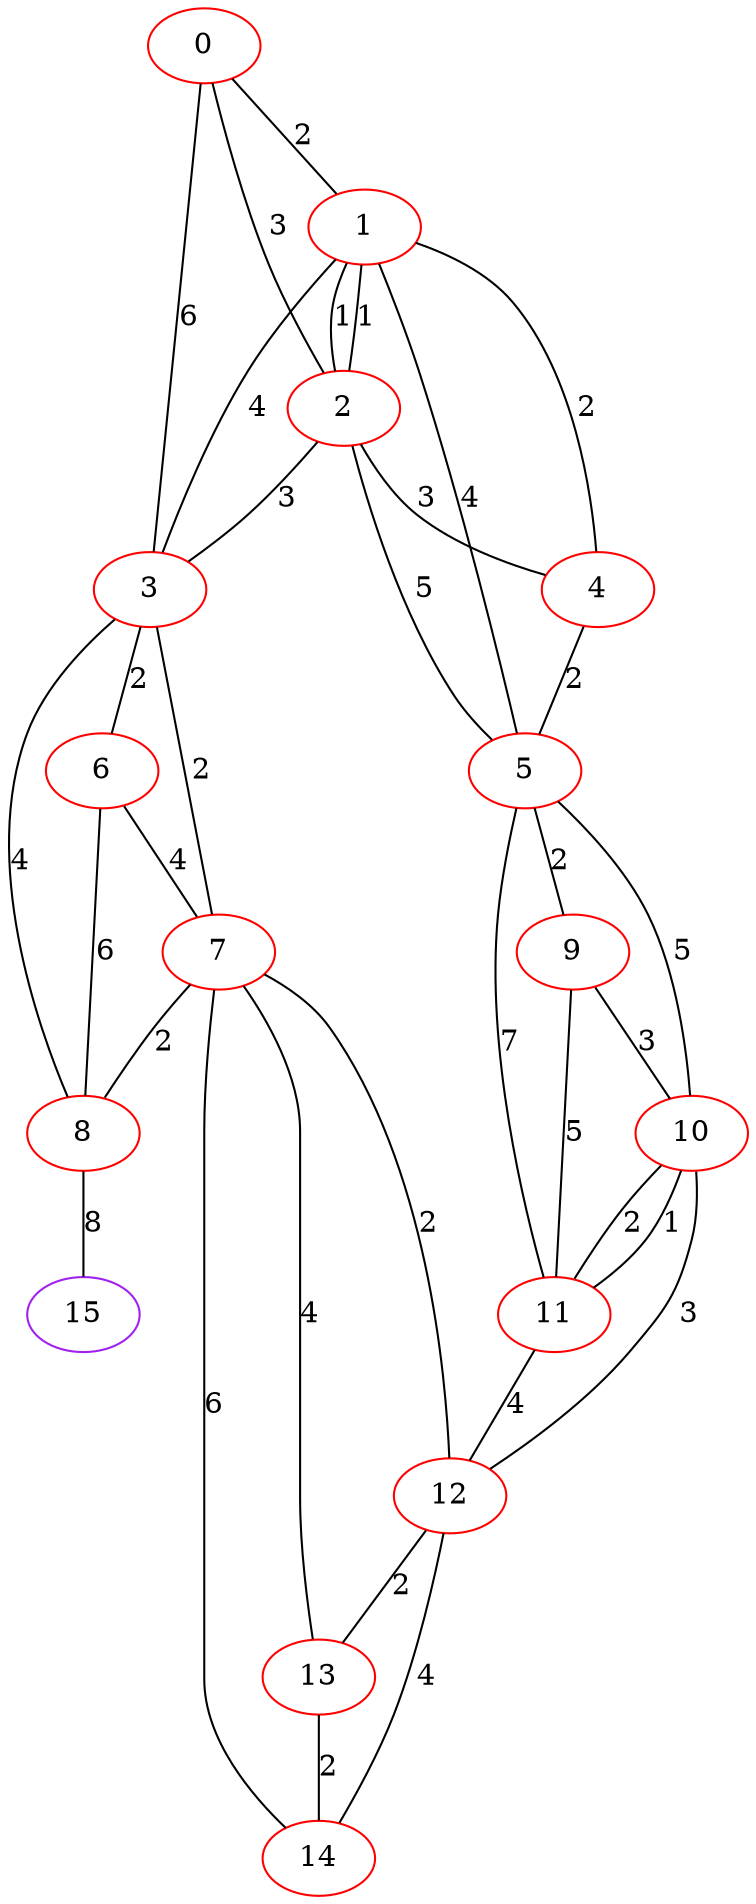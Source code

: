 graph "" {
0 [color=red, weight=1];
1 [color=red, weight=1];
2 [color=red, weight=1];
3 [color=red, weight=1];
4 [color=red, weight=1];
5 [color=red, weight=1];
6 [color=red, weight=1];
7 [color=red, weight=1];
8 [color=red, weight=1];
9 [color=red, weight=1];
10 [color=red, weight=1];
11 [color=red, weight=1];
12 [color=red, weight=1];
13 [color=red, weight=1];
14 [color=red, weight=1];
15 [color=purple, weight=4];
0 -- 1  [key=0, label=2];
0 -- 2  [key=0, label=3];
0 -- 3  [key=0, label=6];
1 -- 2  [key=0, label=1];
1 -- 2  [key=1, label=1];
1 -- 3  [key=0, label=4];
1 -- 4  [key=0, label=2];
1 -- 5  [key=0, label=4];
2 -- 3  [key=0, label=3];
2 -- 4  [key=0, label=3];
2 -- 5  [key=0, label=5];
3 -- 6  [key=0, label=2];
3 -- 7  [key=0, label=2];
3 -- 8  [key=0, label=4];
4 -- 5  [key=0, label=2];
5 -- 9  [key=0, label=2];
5 -- 10  [key=0, label=5];
5 -- 11  [key=0, label=7];
6 -- 8  [key=0, label=6];
6 -- 7  [key=0, label=4];
7 -- 8  [key=0, label=2];
7 -- 12  [key=0, label=2];
7 -- 13  [key=0, label=4];
7 -- 14  [key=0, label=6];
8 -- 15  [key=0, label=8];
9 -- 10  [key=0, label=3];
9 -- 11  [key=0, label=5];
10 -- 11  [key=0, label=1];
10 -- 11  [key=1, label=2];
10 -- 12  [key=0, label=3];
11 -- 12  [key=0, label=4];
12 -- 13  [key=0, label=2];
12 -- 14  [key=0, label=4];
13 -- 14  [key=0, label=2];
}

